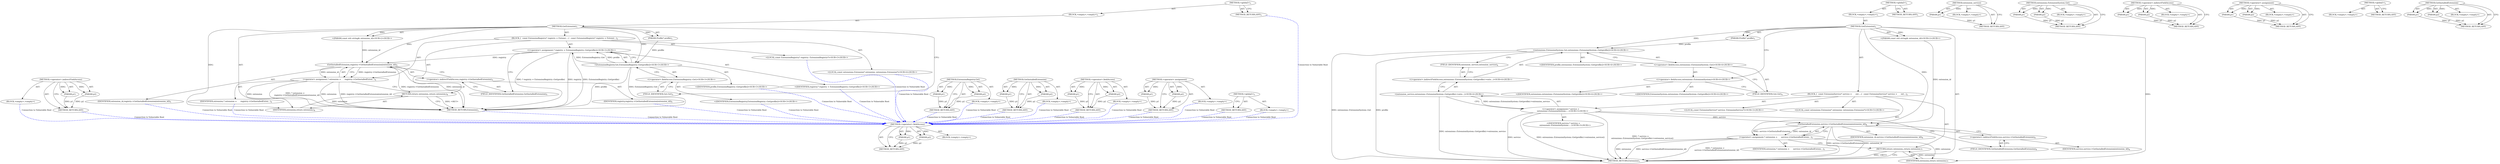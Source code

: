 digraph "&lt;global&gt;" {
vulnerable_81 [label=<(METHOD,&lt;operator&gt;.fieldAccess)>];
vulnerable_82 [label=<(PARAM,p1)>];
vulnerable_83 [label=<(PARAM,p2)>];
vulnerable_84 [label=<(BLOCK,&lt;empty&gt;,&lt;empty&gt;)>];
vulnerable_85 [label=<(METHOD_RETURN,ANY)>];
vulnerable_6 [label=<(METHOD,&lt;global&gt;)<SUB>1</SUB>>];
vulnerable_7 [label=<(BLOCK,&lt;empty&gt;,&lt;empty&gt;)<SUB>1</SUB>>];
vulnerable_8 [label=<(METHOD,GetExtension)<SUB>1</SUB>>];
vulnerable_9 [label=<(PARAM,Profile* profile)<SUB>1</SUB>>];
vulnerable_10 [label="<(PARAM,const std::string&amp; extension_id)<SUB>2</SUB>>"];
vulnerable_11 [label=<(BLOCK,{
  const ExtensionService* service =
      ext...,{
  const ExtensionService* service =
      ext...)<SUB>2</SUB>>];
vulnerable_12 [label="<(LOCAL,const ExtensionService* service: ExtensionService*)<SUB>3</SUB>>"];
vulnerable_13 [label="<(&lt;operator&gt;.assignment,* service =
      extensions::ExtensionSystem::...)<SUB>3</SUB>>"];
vulnerable_14 [label="<(IDENTIFIER,service,* service =
      extensions::ExtensionSystem::...)<SUB>3</SUB>>"];
vulnerable_15 [label="<(extension_service,extensions::ExtensionSystem::Get(profile)-&gt;exte...)<SUB>4</SUB>>"];
vulnerable_16 [label="<(&lt;operator&gt;.indirectFieldAccess,extensions::ExtensionSystem::Get(profile)-&gt;exte...)<SUB>4</SUB>>"];
vulnerable_17 [label="<(extensions.ExtensionSystem.Get,extensions::ExtensionSystem::Get(profile))<SUB>4</SUB>>"];
vulnerable_18 [label="<(&lt;operator&gt;.fieldAccess,extensions::ExtensionSystem::Get)<SUB>4</SUB>>"];
vulnerable_19 [label="<(&lt;operator&gt;.fieldAccess,extensions::ExtensionSystem)<SUB>4</SUB>>"];
vulnerable_20 [label="<(IDENTIFIER,extensions,extensions::ExtensionSystem::Get(profile))<SUB>4</SUB>>"];
vulnerable_21 [label="<(IDENTIFIER,ExtensionSystem,extensions::ExtensionSystem::Get(profile))<SUB>4</SUB>>"];
vulnerable_22 [label=<(FIELD_IDENTIFIER,Get,Get)<SUB>4</SUB>>];
vulnerable_23 [label="<(IDENTIFIER,profile,extensions::ExtensionSystem::Get(profile))<SUB>4</SUB>>"];
vulnerable_24 [label=<(FIELD_IDENTIFIER,extension_service,extension_service)<SUB>4</SUB>>];
vulnerable_25 [label="<(LOCAL,const extensions.Extension* extension: extensions.Extension*)<SUB>5</SUB>>"];
vulnerable_26 [label=<(&lt;operator&gt;.assignment,* extension =
      service-&gt;GetInstalledExtens...)<SUB>5</SUB>>];
vulnerable_27 [label=<(IDENTIFIER,extension,* extension =
      service-&gt;GetInstalledExtens...)<SUB>5</SUB>>];
vulnerable_28 [label=<(GetInstalledExtension,service-&gt;GetInstalledExtension(extension_id))<SUB>6</SUB>>];
vulnerable_29 [label=<(&lt;operator&gt;.indirectFieldAccess,service-&gt;GetInstalledExtension)<SUB>6</SUB>>];
vulnerable_30 [label=<(IDENTIFIER,service,service-&gt;GetInstalledExtension(extension_id))<SUB>6</SUB>>];
vulnerable_31 [label=<(FIELD_IDENTIFIER,GetInstalledExtension,GetInstalledExtension)<SUB>6</SUB>>];
vulnerable_32 [label=<(IDENTIFIER,extension_id,service-&gt;GetInstalledExtension(extension_id))<SUB>6</SUB>>];
vulnerable_33 [label=<(RETURN,return extension;,return extension;)<SUB>7</SUB>>];
vulnerable_34 [label=<(IDENTIFIER,extension,return extension;)<SUB>7</SUB>>];
vulnerable_35 [label=<(METHOD_RETURN,Extension)<SUB>1</SUB>>];
vulnerable_37 [label=<(METHOD_RETURN,ANY)<SUB>1</SUB>>];
vulnerable_67 [label=<(METHOD,extension_service)>];
vulnerable_68 [label=<(PARAM,p1)>];
vulnerable_69 [label=<(BLOCK,&lt;empty&gt;,&lt;empty&gt;)>];
vulnerable_70 [label=<(METHOD_RETURN,ANY)>];
vulnerable_76 [label=<(METHOD,extensions.ExtensionSystem.Get)>];
vulnerable_77 [label=<(PARAM,p1)>];
vulnerable_78 [label=<(PARAM,p2)>];
vulnerable_79 [label=<(BLOCK,&lt;empty&gt;,&lt;empty&gt;)>];
vulnerable_80 [label=<(METHOD_RETURN,ANY)>];
vulnerable_71 [label=<(METHOD,&lt;operator&gt;.indirectFieldAccess)>];
vulnerable_72 [label=<(PARAM,p1)>];
vulnerable_73 [label=<(PARAM,p2)>];
vulnerable_74 [label=<(BLOCK,&lt;empty&gt;,&lt;empty&gt;)>];
vulnerable_75 [label=<(METHOD_RETURN,ANY)>];
vulnerable_62 [label=<(METHOD,&lt;operator&gt;.assignment)>];
vulnerable_63 [label=<(PARAM,p1)>];
vulnerable_64 [label=<(PARAM,p2)>];
vulnerable_65 [label=<(BLOCK,&lt;empty&gt;,&lt;empty&gt;)>];
vulnerable_66 [label=<(METHOD_RETURN,ANY)>];
vulnerable_56 [label=<(METHOD,&lt;global&gt;)<SUB>1</SUB>>];
vulnerable_57 [label=<(BLOCK,&lt;empty&gt;,&lt;empty&gt;)>];
vulnerable_58 [label=<(METHOD_RETURN,ANY)>];
vulnerable_86 [label=<(METHOD,GetInstalledExtension)>];
vulnerable_87 [label=<(PARAM,p1)>];
vulnerable_88 [label=<(PARAM,p2)>];
vulnerable_89 [label=<(BLOCK,&lt;empty&gt;,&lt;empty&gt;)>];
vulnerable_90 [label=<(METHOD_RETURN,ANY)>];
fixed_75 [label=<(METHOD,&lt;operator&gt;.indirectFieldAccess)>];
fixed_76 [label=<(PARAM,p1)>];
fixed_77 [label=<(PARAM,p2)>];
fixed_78 [label=<(BLOCK,&lt;empty&gt;,&lt;empty&gt;)>];
fixed_79 [label=<(METHOD_RETURN,ANY)>];
fixed_6 [label=<(METHOD,&lt;global&gt;)<SUB>1</SUB>>];
fixed_7 [label=<(BLOCK,&lt;empty&gt;,&lt;empty&gt;)<SUB>1</SUB>>];
fixed_8 [label=<(METHOD,GetExtension)<SUB>1</SUB>>];
fixed_9 [label=<(PARAM,Profile* profile)<SUB>1</SUB>>];
fixed_10 [label="<(PARAM,const std::string&amp; extension_id)<SUB>2</SUB>>"];
fixed_11 [label=<(BLOCK,{
  const ExtensionRegistry* registry = Extensi...,{
  const ExtensionRegistry* registry = Extensi...)<SUB>2</SUB>>];
fixed_12 [label="<(LOCAL,const ExtensionRegistry* registry: ExtensionRegistry*)<SUB>3</SUB>>"];
fixed_13 [label="<(&lt;operator&gt;.assignment,* registry = ExtensionRegistry::Get(profile))<SUB>3</SUB>>"];
fixed_14 [label="<(IDENTIFIER,registry,* registry = ExtensionRegistry::Get(profile))<SUB>3</SUB>>"];
fixed_15 [label="<(ExtensionRegistry.Get,ExtensionRegistry::Get(profile))<SUB>3</SUB>>"];
fixed_16 [label="<(&lt;operator&gt;.fieldAccess,ExtensionRegistry::Get)<SUB>3</SUB>>"];
fixed_17 [label="<(IDENTIFIER,ExtensionRegistry,ExtensionRegistry::Get(profile))<SUB>3</SUB>>"];
fixed_18 [label=<(FIELD_IDENTIFIER,Get,Get)<SUB>3</SUB>>];
fixed_19 [label="<(IDENTIFIER,profile,ExtensionRegistry::Get(profile))<SUB>3</SUB>>"];
fixed_20 [label="<(LOCAL,const extensions.Extension* extension: extensions.Extension*)<SUB>4</SUB>>"];
fixed_21 [label=<(&lt;operator&gt;.assignment,* extension =
      registry-&gt;GetInstalledExten...)<SUB>4</SUB>>];
fixed_22 [label=<(IDENTIFIER,extension,* extension =
      registry-&gt;GetInstalledExten...)<SUB>4</SUB>>];
fixed_23 [label=<(GetInstalledExtension,registry-&gt;GetInstalledExtension(extension_id))<SUB>5</SUB>>];
fixed_24 [label=<(&lt;operator&gt;.indirectFieldAccess,registry-&gt;GetInstalledExtension)<SUB>5</SUB>>];
fixed_25 [label=<(IDENTIFIER,registry,registry-&gt;GetInstalledExtension(extension_id))<SUB>5</SUB>>];
fixed_26 [label=<(FIELD_IDENTIFIER,GetInstalledExtension,GetInstalledExtension)<SUB>5</SUB>>];
fixed_27 [label=<(IDENTIFIER,extension_id,registry-&gt;GetInstalledExtension(extension_id))<SUB>5</SUB>>];
fixed_28 [label=<(RETURN,return extension;,return extension;)<SUB>6</SUB>>];
fixed_29 [label=<(IDENTIFIER,extension,return extension;)<SUB>6</SUB>>];
fixed_30 [label=<(METHOD_RETURN,Extension)<SUB>1</SUB>>];
fixed_32 [label=<(METHOD_RETURN,ANY)<SUB>1</SUB>>];
fixed_60 [label=<(METHOD,ExtensionRegistry.Get)>];
fixed_61 [label=<(PARAM,p1)>];
fixed_62 [label=<(PARAM,p2)>];
fixed_63 [label=<(BLOCK,&lt;empty&gt;,&lt;empty&gt;)>];
fixed_64 [label=<(METHOD_RETURN,ANY)>];
fixed_70 [label=<(METHOD,GetInstalledExtension)>];
fixed_71 [label=<(PARAM,p1)>];
fixed_72 [label=<(PARAM,p2)>];
fixed_73 [label=<(BLOCK,&lt;empty&gt;,&lt;empty&gt;)>];
fixed_74 [label=<(METHOD_RETURN,ANY)>];
fixed_65 [label=<(METHOD,&lt;operator&gt;.fieldAccess)>];
fixed_66 [label=<(PARAM,p1)>];
fixed_67 [label=<(PARAM,p2)>];
fixed_68 [label=<(BLOCK,&lt;empty&gt;,&lt;empty&gt;)>];
fixed_69 [label=<(METHOD_RETURN,ANY)>];
fixed_55 [label=<(METHOD,&lt;operator&gt;.assignment)>];
fixed_56 [label=<(PARAM,p1)>];
fixed_57 [label=<(PARAM,p2)>];
fixed_58 [label=<(BLOCK,&lt;empty&gt;,&lt;empty&gt;)>];
fixed_59 [label=<(METHOD_RETURN,ANY)>];
fixed_49 [label=<(METHOD,&lt;global&gt;)<SUB>1</SUB>>];
fixed_50 [label=<(BLOCK,&lt;empty&gt;,&lt;empty&gt;)>];
fixed_51 [label=<(METHOD_RETURN,ANY)>];
vulnerable_81 -> vulnerable_82  [key=0, label="AST: "];
vulnerable_81 -> vulnerable_82  [key=1, label="DDG: "];
vulnerable_81 -> vulnerable_84  [key=0, label="AST: "];
vulnerable_81 -> vulnerable_83  [key=0, label="AST: "];
vulnerable_81 -> vulnerable_83  [key=1, label="DDG: "];
vulnerable_81 -> vulnerable_85  [key=0, label="AST: "];
vulnerable_81 -> vulnerable_85  [key=1, label="CFG: "];
vulnerable_82 -> vulnerable_85  [key=0, label="DDG: p1"];
vulnerable_83 -> vulnerable_85  [key=0, label="DDG: p2"];
vulnerable_6 -> vulnerable_7  [key=0, label="AST: "];
vulnerable_6 -> vulnerable_37  [key=0, label="AST: "];
vulnerable_6 -> vulnerable_37  [key=1, label="CFG: "];
vulnerable_7 -> vulnerable_8  [key=0, label="AST: "];
vulnerable_8 -> vulnerable_9  [key=0, label="AST: "];
vulnerable_8 -> vulnerable_9  [key=1, label="DDG: "];
vulnerable_8 -> vulnerable_10  [key=0, label="AST: "];
vulnerable_8 -> vulnerable_10  [key=1, label="DDG: "];
vulnerable_8 -> vulnerable_11  [key=0, label="AST: "];
vulnerable_8 -> vulnerable_35  [key=0, label="AST: "];
vulnerable_8 -> vulnerable_19  [key=0, label="CFG: "];
vulnerable_8 -> vulnerable_34  [key=0, label="DDG: "];
vulnerable_8 -> vulnerable_28  [key=0, label="DDG: "];
vulnerable_8 -> vulnerable_17  [key=0, label="DDG: "];
vulnerable_9 -> vulnerable_17  [key=0, label="DDG: profile"];
vulnerable_10 -> vulnerable_28  [key=0, label="DDG: extension_id"];
vulnerable_11 -> vulnerable_12  [key=0, label="AST: "];
vulnerable_11 -> vulnerable_13  [key=0, label="AST: "];
vulnerable_11 -> vulnerable_25  [key=0, label="AST: "];
vulnerable_11 -> vulnerable_26  [key=0, label="AST: "];
vulnerable_11 -> vulnerable_33  [key=0, label="AST: "];
vulnerable_13 -> vulnerable_14  [key=0, label="AST: "];
vulnerable_13 -> vulnerable_15  [key=0, label="AST: "];
vulnerable_13 -> vulnerable_31  [key=0, label="CFG: "];
vulnerable_13 -> vulnerable_35  [key=0, label="DDG: service"];
vulnerable_13 -> vulnerable_35  [key=1, label="DDG: extensions::ExtensionSystem::Get(profile)-&gt;extension_service()"];
vulnerable_13 -> vulnerable_35  [key=2, label="DDG: * service =
      extensions::ExtensionSystem::Get(profile)-&gt;extension_service()"];
vulnerable_13 -> vulnerable_28  [key=0, label="DDG: service"];
vulnerable_15 -> vulnerable_16  [key=0, label="AST: "];
vulnerable_15 -> vulnerable_13  [key=0, label="CFG: "];
vulnerable_15 -> vulnerable_13  [key=1, label="DDG: extensions::ExtensionSystem::Get(profile)-&gt;extension_service"];
vulnerable_15 -> vulnerable_35  [key=0, label="DDG: extensions::ExtensionSystem::Get(profile)-&gt;extension_service"];
vulnerable_16 -> vulnerable_17  [key=0, label="AST: "];
vulnerable_16 -> vulnerable_24  [key=0, label="AST: "];
vulnerable_16 -> vulnerable_15  [key=0, label="CFG: "];
vulnerable_17 -> vulnerable_18  [key=0, label="AST: "];
vulnerable_17 -> vulnerable_23  [key=0, label="AST: "];
vulnerable_17 -> vulnerable_24  [key=0, label="CFG: "];
vulnerable_17 -> vulnerable_35  [key=0, label="DDG: extensions::ExtensionSystem::Get"];
vulnerable_17 -> vulnerable_35  [key=1, label="DDG: profile"];
vulnerable_18 -> vulnerable_19  [key=0, label="AST: "];
vulnerable_18 -> vulnerable_22  [key=0, label="AST: "];
vulnerable_18 -> vulnerable_17  [key=0, label="CFG: "];
vulnerable_19 -> vulnerable_20  [key=0, label="AST: "];
vulnerable_19 -> vulnerable_21  [key=0, label="AST: "];
vulnerable_19 -> vulnerable_22  [key=0, label="CFG: "];
vulnerable_22 -> vulnerable_18  [key=0, label="CFG: "];
vulnerable_24 -> vulnerable_16  [key=0, label="CFG: "];
vulnerable_26 -> vulnerable_27  [key=0, label="AST: "];
vulnerable_26 -> vulnerable_28  [key=0, label="AST: "];
vulnerable_26 -> vulnerable_33  [key=0, label="CFG: "];
vulnerable_26 -> vulnerable_35  [key=0, label="DDG: extension"];
vulnerable_26 -> vulnerable_35  [key=1, label="DDG: service-&gt;GetInstalledExtension(extension_id)"];
vulnerable_26 -> vulnerable_35  [key=2, label="DDG: * extension =
      service-&gt;GetInstalledExtension(extension_id)"];
vulnerable_26 -> vulnerable_34  [key=0, label="DDG: extension"];
vulnerable_28 -> vulnerable_29  [key=0, label="AST: "];
vulnerable_28 -> vulnerable_32  [key=0, label="AST: "];
vulnerable_28 -> vulnerable_26  [key=0, label="CFG: "];
vulnerable_28 -> vulnerable_26  [key=1, label="DDG: service-&gt;GetInstalledExtension"];
vulnerable_28 -> vulnerable_26  [key=2, label="DDG: extension_id"];
vulnerable_28 -> vulnerable_35  [key=0, label="DDG: service-&gt;GetInstalledExtension"];
vulnerable_28 -> vulnerable_35  [key=1, label="DDG: extension_id"];
vulnerable_29 -> vulnerable_30  [key=0, label="AST: "];
vulnerable_29 -> vulnerable_31  [key=0, label="AST: "];
vulnerable_29 -> vulnerable_28  [key=0, label="CFG: "];
vulnerable_31 -> vulnerable_29  [key=0, label="CFG: "];
vulnerable_33 -> vulnerable_34  [key=0, label="AST: "];
vulnerable_33 -> vulnerable_35  [key=0, label="CFG: "];
vulnerable_33 -> vulnerable_35  [key=1, label="DDG: &lt;RET&gt;"];
vulnerable_34 -> vulnerable_33  [key=0, label="DDG: extension"];
vulnerable_67 -> vulnerable_68  [key=0, label="AST: "];
vulnerable_67 -> vulnerable_68  [key=1, label="DDG: "];
vulnerable_67 -> vulnerable_69  [key=0, label="AST: "];
vulnerable_67 -> vulnerable_70  [key=0, label="AST: "];
vulnerable_67 -> vulnerable_70  [key=1, label="CFG: "];
vulnerable_68 -> vulnerable_70  [key=0, label="DDG: p1"];
vulnerable_76 -> vulnerable_77  [key=0, label="AST: "];
vulnerable_76 -> vulnerable_77  [key=1, label="DDG: "];
vulnerable_76 -> vulnerable_79  [key=0, label="AST: "];
vulnerable_76 -> vulnerable_78  [key=0, label="AST: "];
vulnerable_76 -> vulnerable_78  [key=1, label="DDG: "];
vulnerable_76 -> vulnerable_80  [key=0, label="AST: "];
vulnerable_76 -> vulnerable_80  [key=1, label="CFG: "];
vulnerable_77 -> vulnerable_80  [key=0, label="DDG: p1"];
vulnerable_78 -> vulnerable_80  [key=0, label="DDG: p2"];
vulnerable_71 -> vulnerable_72  [key=0, label="AST: "];
vulnerable_71 -> vulnerable_72  [key=1, label="DDG: "];
vulnerable_71 -> vulnerable_74  [key=0, label="AST: "];
vulnerable_71 -> vulnerable_73  [key=0, label="AST: "];
vulnerable_71 -> vulnerable_73  [key=1, label="DDG: "];
vulnerable_71 -> vulnerable_75  [key=0, label="AST: "];
vulnerable_71 -> vulnerable_75  [key=1, label="CFG: "];
vulnerable_72 -> vulnerable_75  [key=0, label="DDG: p1"];
vulnerable_73 -> vulnerable_75  [key=0, label="DDG: p2"];
vulnerable_62 -> vulnerable_63  [key=0, label="AST: "];
vulnerable_62 -> vulnerable_63  [key=1, label="DDG: "];
vulnerable_62 -> vulnerable_65  [key=0, label="AST: "];
vulnerable_62 -> vulnerable_64  [key=0, label="AST: "];
vulnerable_62 -> vulnerable_64  [key=1, label="DDG: "];
vulnerable_62 -> vulnerable_66  [key=0, label="AST: "];
vulnerable_62 -> vulnerable_66  [key=1, label="CFG: "];
vulnerable_63 -> vulnerable_66  [key=0, label="DDG: p1"];
vulnerable_64 -> vulnerable_66  [key=0, label="DDG: p2"];
vulnerable_56 -> vulnerable_57  [key=0, label="AST: "];
vulnerable_56 -> vulnerable_58  [key=0, label="AST: "];
vulnerable_56 -> vulnerable_58  [key=1, label="CFG: "];
vulnerable_86 -> vulnerable_87  [key=0, label="AST: "];
vulnerable_86 -> vulnerable_87  [key=1, label="DDG: "];
vulnerable_86 -> vulnerable_89  [key=0, label="AST: "];
vulnerable_86 -> vulnerable_88  [key=0, label="AST: "];
vulnerable_86 -> vulnerable_88  [key=1, label="DDG: "];
vulnerable_86 -> vulnerable_90  [key=0, label="AST: "];
vulnerable_86 -> vulnerable_90  [key=1, label="CFG: "];
vulnerable_87 -> vulnerable_90  [key=0, label="DDG: p1"];
vulnerable_88 -> vulnerable_90  [key=0, label="DDG: p2"];
fixed_75 -> fixed_76  [key=0, label="AST: "];
fixed_75 -> fixed_76  [key=1, label="DDG: "];
fixed_75 -> fixed_78  [key=0, label="AST: "];
fixed_75 -> fixed_77  [key=0, label="AST: "];
fixed_75 -> fixed_77  [key=1, label="DDG: "];
fixed_75 -> fixed_79  [key=0, label="AST: "];
fixed_75 -> fixed_79  [key=1, label="CFG: "];
fixed_76 -> fixed_79  [key=0, label="DDG: p1"];
fixed_77 -> fixed_79  [key=0, label="DDG: p2"];
fixed_78 -> vulnerable_81  [color=blue, key=0, label="Connection to Vulnerable Root", penwidth="2.0", style=dashed];
fixed_79 -> vulnerable_81  [color=blue, key=0, label="Connection to Vulnerable Root", penwidth="2.0", style=dashed];
fixed_6 -> fixed_7  [key=0, label="AST: "];
fixed_6 -> fixed_32  [key=0, label="AST: "];
fixed_6 -> fixed_32  [key=1, label="CFG: "];
fixed_7 -> fixed_8  [key=0, label="AST: "];
fixed_8 -> fixed_9  [key=0, label="AST: "];
fixed_8 -> fixed_9  [key=1, label="DDG: "];
fixed_8 -> fixed_10  [key=0, label="AST: "];
fixed_8 -> fixed_10  [key=1, label="DDG: "];
fixed_8 -> fixed_11  [key=0, label="AST: "];
fixed_8 -> fixed_30  [key=0, label="AST: "];
fixed_8 -> fixed_18  [key=0, label="CFG: "];
fixed_8 -> fixed_29  [key=0, label="DDG: "];
fixed_8 -> fixed_15  [key=0, label="DDG: "];
fixed_8 -> fixed_23  [key=0, label="DDG: "];
fixed_9 -> fixed_15  [key=0, label="DDG: profile"];
fixed_10 -> fixed_23  [key=0, label="DDG: extension_id"];
fixed_11 -> fixed_12  [key=0, label="AST: "];
fixed_11 -> fixed_13  [key=0, label="AST: "];
fixed_11 -> fixed_20  [key=0, label="AST: "];
fixed_11 -> fixed_21  [key=0, label="AST: "];
fixed_11 -> fixed_28  [key=0, label="AST: "];
fixed_12 -> vulnerable_81  [color=blue, key=0, label="Connection to Vulnerable Root", penwidth="2.0", style=dashed];
fixed_13 -> fixed_14  [key=0, label="AST: "];
fixed_13 -> fixed_15  [key=0, label="AST: "];
fixed_13 -> fixed_26  [key=0, label="CFG: "];
fixed_13 -> fixed_30  [key=0, label="DDG: registry"];
fixed_13 -> fixed_30  [key=1, label="DDG: ExtensionRegistry::Get(profile)"];
fixed_13 -> fixed_30  [key=2, label="DDG: * registry = ExtensionRegistry::Get(profile)"];
fixed_13 -> fixed_23  [key=0, label="DDG: registry"];
fixed_14 -> vulnerable_81  [color=blue, key=0, label="Connection to Vulnerable Root", penwidth="2.0", style=dashed];
fixed_15 -> fixed_16  [key=0, label="AST: "];
fixed_15 -> fixed_19  [key=0, label="AST: "];
fixed_15 -> fixed_13  [key=0, label="CFG: "];
fixed_15 -> fixed_13  [key=1, label="DDG: ExtensionRegistry::Get"];
fixed_15 -> fixed_13  [key=2, label="DDG: profile"];
fixed_15 -> fixed_30  [key=0, label="DDG: ExtensionRegistry::Get"];
fixed_15 -> fixed_30  [key=1, label="DDG: profile"];
fixed_16 -> fixed_17  [key=0, label="AST: "];
fixed_16 -> fixed_18  [key=0, label="AST: "];
fixed_16 -> fixed_15  [key=0, label="CFG: "];
fixed_17 -> vulnerable_81  [color=blue, key=0, label="Connection to Vulnerable Root", penwidth="2.0", style=dashed];
fixed_18 -> fixed_16  [key=0, label="CFG: "];
fixed_19 -> vulnerable_81  [color=blue, key=0, label="Connection to Vulnerable Root", penwidth="2.0", style=dashed];
fixed_20 -> vulnerable_81  [color=blue, key=0, label="Connection to Vulnerable Root", penwidth="2.0", style=dashed];
fixed_21 -> fixed_22  [key=0, label="AST: "];
fixed_21 -> fixed_23  [key=0, label="AST: "];
fixed_21 -> fixed_28  [key=0, label="CFG: "];
fixed_21 -> fixed_30  [key=0, label="DDG: extension"];
fixed_21 -> fixed_30  [key=1, label="DDG: registry-&gt;GetInstalledExtension(extension_id)"];
fixed_21 -> fixed_30  [key=2, label="DDG: * extension =
      registry-&gt;GetInstalledExtension(extension_id)"];
fixed_21 -> fixed_29  [key=0, label="DDG: extension"];
fixed_22 -> vulnerable_81  [color=blue, key=0, label="Connection to Vulnerable Root", penwidth="2.0", style=dashed];
fixed_23 -> fixed_24  [key=0, label="AST: "];
fixed_23 -> fixed_27  [key=0, label="AST: "];
fixed_23 -> fixed_21  [key=0, label="CFG: "];
fixed_23 -> fixed_21  [key=1, label="DDG: registry-&gt;GetInstalledExtension"];
fixed_23 -> fixed_21  [key=2, label="DDG: extension_id"];
fixed_23 -> fixed_30  [key=0, label="DDG: registry-&gt;GetInstalledExtension"];
fixed_23 -> fixed_30  [key=1, label="DDG: extension_id"];
fixed_24 -> fixed_25  [key=0, label="AST: "];
fixed_24 -> fixed_26  [key=0, label="AST: "];
fixed_24 -> fixed_23  [key=0, label="CFG: "];
fixed_25 -> vulnerable_81  [color=blue, key=0, label="Connection to Vulnerable Root", penwidth="2.0", style=dashed];
fixed_26 -> fixed_24  [key=0, label="CFG: "];
fixed_27 -> vulnerable_81  [color=blue, key=0, label="Connection to Vulnerable Root", penwidth="2.0", style=dashed];
fixed_28 -> fixed_29  [key=0, label="AST: "];
fixed_28 -> fixed_30  [key=0, label="CFG: "];
fixed_28 -> fixed_30  [key=1, label="DDG: &lt;RET&gt;"];
fixed_29 -> fixed_28  [key=0, label="DDG: extension"];
fixed_30 -> vulnerable_81  [color=blue, key=0, label="Connection to Vulnerable Root", penwidth="2.0", style=dashed];
fixed_32 -> vulnerable_81  [color=blue, key=0, label="Connection to Vulnerable Root", penwidth="2.0", style=dashed];
fixed_60 -> fixed_61  [key=0, label="AST: "];
fixed_60 -> fixed_61  [key=1, label="DDG: "];
fixed_60 -> fixed_63  [key=0, label="AST: "];
fixed_60 -> fixed_62  [key=0, label="AST: "];
fixed_60 -> fixed_62  [key=1, label="DDG: "];
fixed_60 -> fixed_64  [key=0, label="AST: "];
fixed_60 -> fixed_64  [key=1, label="CFG: "];
fixed_61 -> fixed_64  [key=0, label="DDG: p1"];
fixed_62 -> fixed_64  [key=0, label="DDG: p2"];
fixed_63 -> vulnerable_81  [color=blue, key=0, label="Connection to Vulnerable Root", penwidth="2.0", style=dashed];
fixed_64 -> vulnerable_81  [color=blue, key=0, label="Connection to Vulnerable Root", penwidth="2.0", style=dashed];
fixed_70 -> fixed_71  [key=0, label="AST: "];
fixed_70 -> fixed_71  [key=1, label="DDG: "];
fixed_70 -> fixed_73  [key=0, label="AST: "];
fixed_70 -> fixed_72  [key=0, label="AST: "];
fixed_70 -> fixed_72  [key=1, label="DDG: "];
fixed_70 -> fixed_74  [key=0, label="AST: "];
fixed_70 -> fixed_74  [key=1, label="CFG: "];
fixed_71 -> fixed_74  [key=0, label="DDG: p1"];
fixed_72 -> fixed_74  [key=0, label="DDG: p2"];
fixed_73 -> vulnerable_81  [color=blue, key=0, label="Connection to Vulnerable Root", penwidth="2.0", style=dashed];
fixed_74 -> vulnerable_81  [color=blue, key=0, label="Connection to Vulnerable Root", penwidth="2.0", style=dashed];
fixed_65 -> fixed_66  [key=0, label="AST: "];
fixed_65 -> fixed_66  [key=1, label="DDG: "];
fixed_65 -> fixed_68  [key=0, label="AST: "];
fixed_65 -> fixed_67  [key=0, label="AST: "];
fixed_65 -> fixed_67  [key=1, label="DDG: "];
fixed_65 -> fixed_69  [key=0, label="AST: "];
fixed_65 -> fixed_69  [key=1, label="CFG: "];
fixed_66 -> fixed_69  [key=0, label="DDG: p1"];
fixed_67 -> fixed_69  [key=0, label="DDG: p2"];
fixed_68 -> vulnerable_81  [color=blue, key=0, label="Connection to Vulnerable Root", penwidth="2.0", style=dashed];
fixed_69 -> vulnerable_81  [color=blue, key=0, label="Connection to Vulnerable Root", penwidth="2.0", style=dashed];
fixed_55 -> fixed_56  [key=0, label="AST: "];
fixed_55 -> fixed_56  [key=1, label="DDG: "];
fixed_55 -> fixed_58  [key=0, label="AST: "];
fixed_55 -> fixed_57  [key=0, label="AST: "];
fixed_55 -> fixed_57  [key=1, label="DDG: "];
fixed_55 -> fixed_59  [key=0, label="AST: "];
fixed_55 -> fixed_59  [key=1, label="CFG: "];
fixed_56 -> fixed_59  [key=0, label="DDG: p1"];
fixed_57 -> fixed_59  [key=0, label="DDG: p2"];
fixed_58 -> vulnerable_81  [color=blue, key=0, label="Connection to Vulnerable Root", penwidth="2.0", style=dashed];
fixed_59 -> vulnerable_81  [color=blue, key=0, label="Connection to Vulnerable Root", penwidth="2.0", style=dashed];
fixed_49 -> fixed_50  [key=0, label="AST: "];
fixed_49 -> fixed_51  [key=0, label="AST: "];
fixed_49 -> fixed_51  [key=1, label="CFG: "];
fixed_50 -> vulnerable_81  [color=blue, key=0, label="Connection to Vulnerable Root", penwidth="2.0", style=dashed];
fixed_51 -> vulnerable_81  [color=blue, key=0, label="Connection to Vulnerable Root", penwidth="2.0", style=dashed];
}
